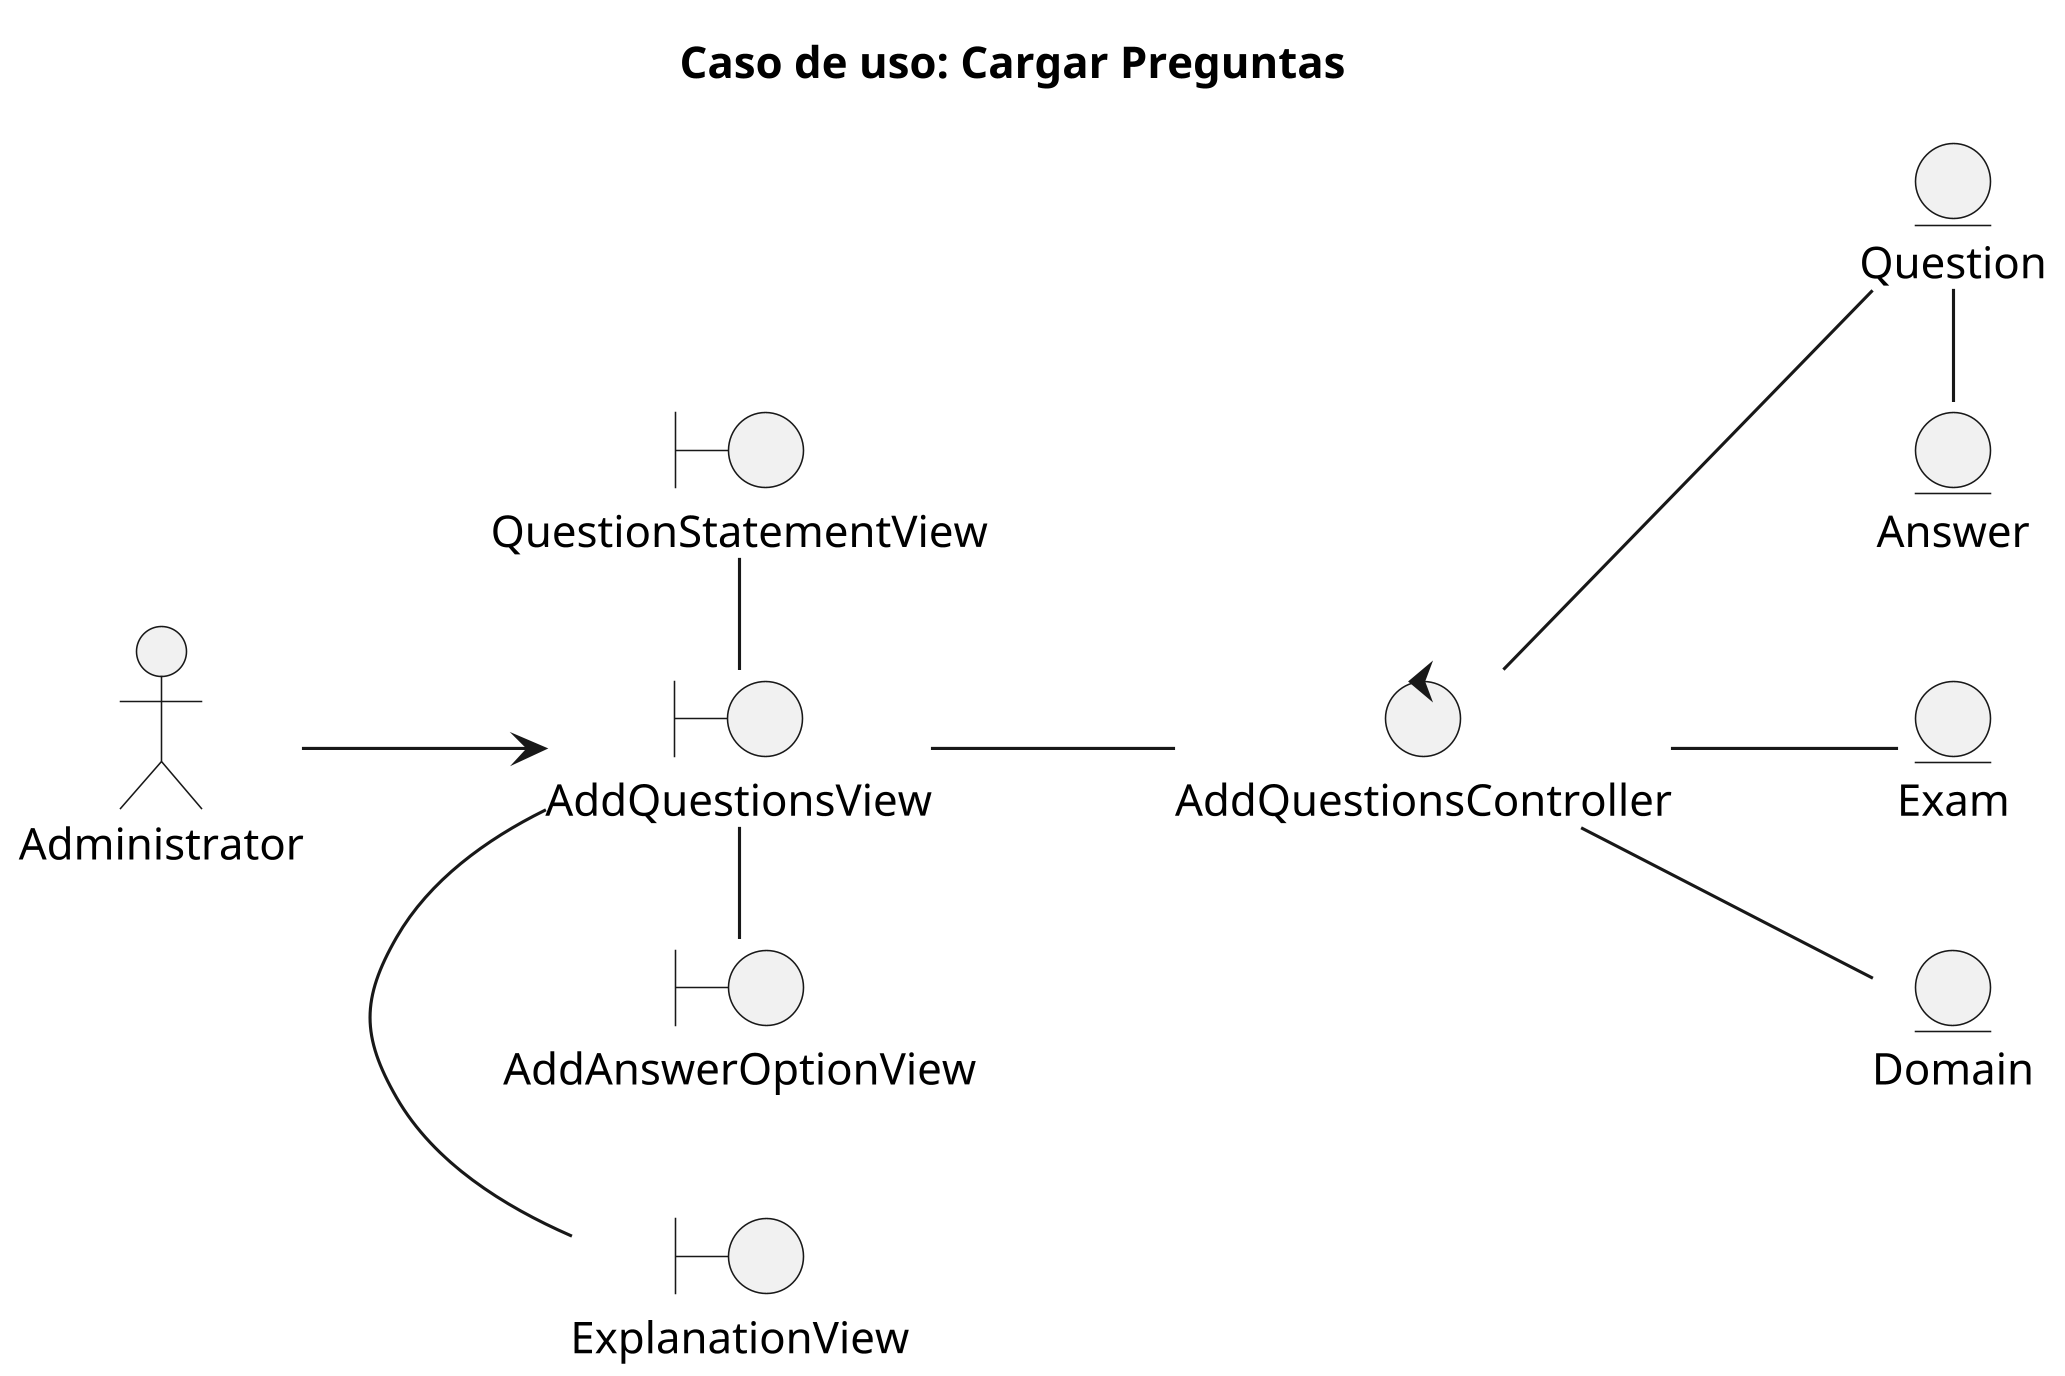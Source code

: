 @startuml "Diagrama de colaboracion"

title "Caso de uso: Cargar Preguntas"

left to right direction

skinparam Dpi 300

actor "Administrator" as ad
boundary "AddQuestionsView" as AQV
boundary "QuestionStatementView" as QSV
boundary "AddAnswerOptionView" as AAOV
boundary "ExplanationView" as EV
control "AddQuestionsController" as CAQC
entity "Exam" as ex
entity "Question" as que
entity "Answer" as ans
entity "Domain" as dom


ad-->AQV
AQV -Left- QSV
AQV - EV
AQV - AAOV
AQV--CAQC
CAQC--ex
CAQC--dom
CAQC--que
que-ans

@enduml
